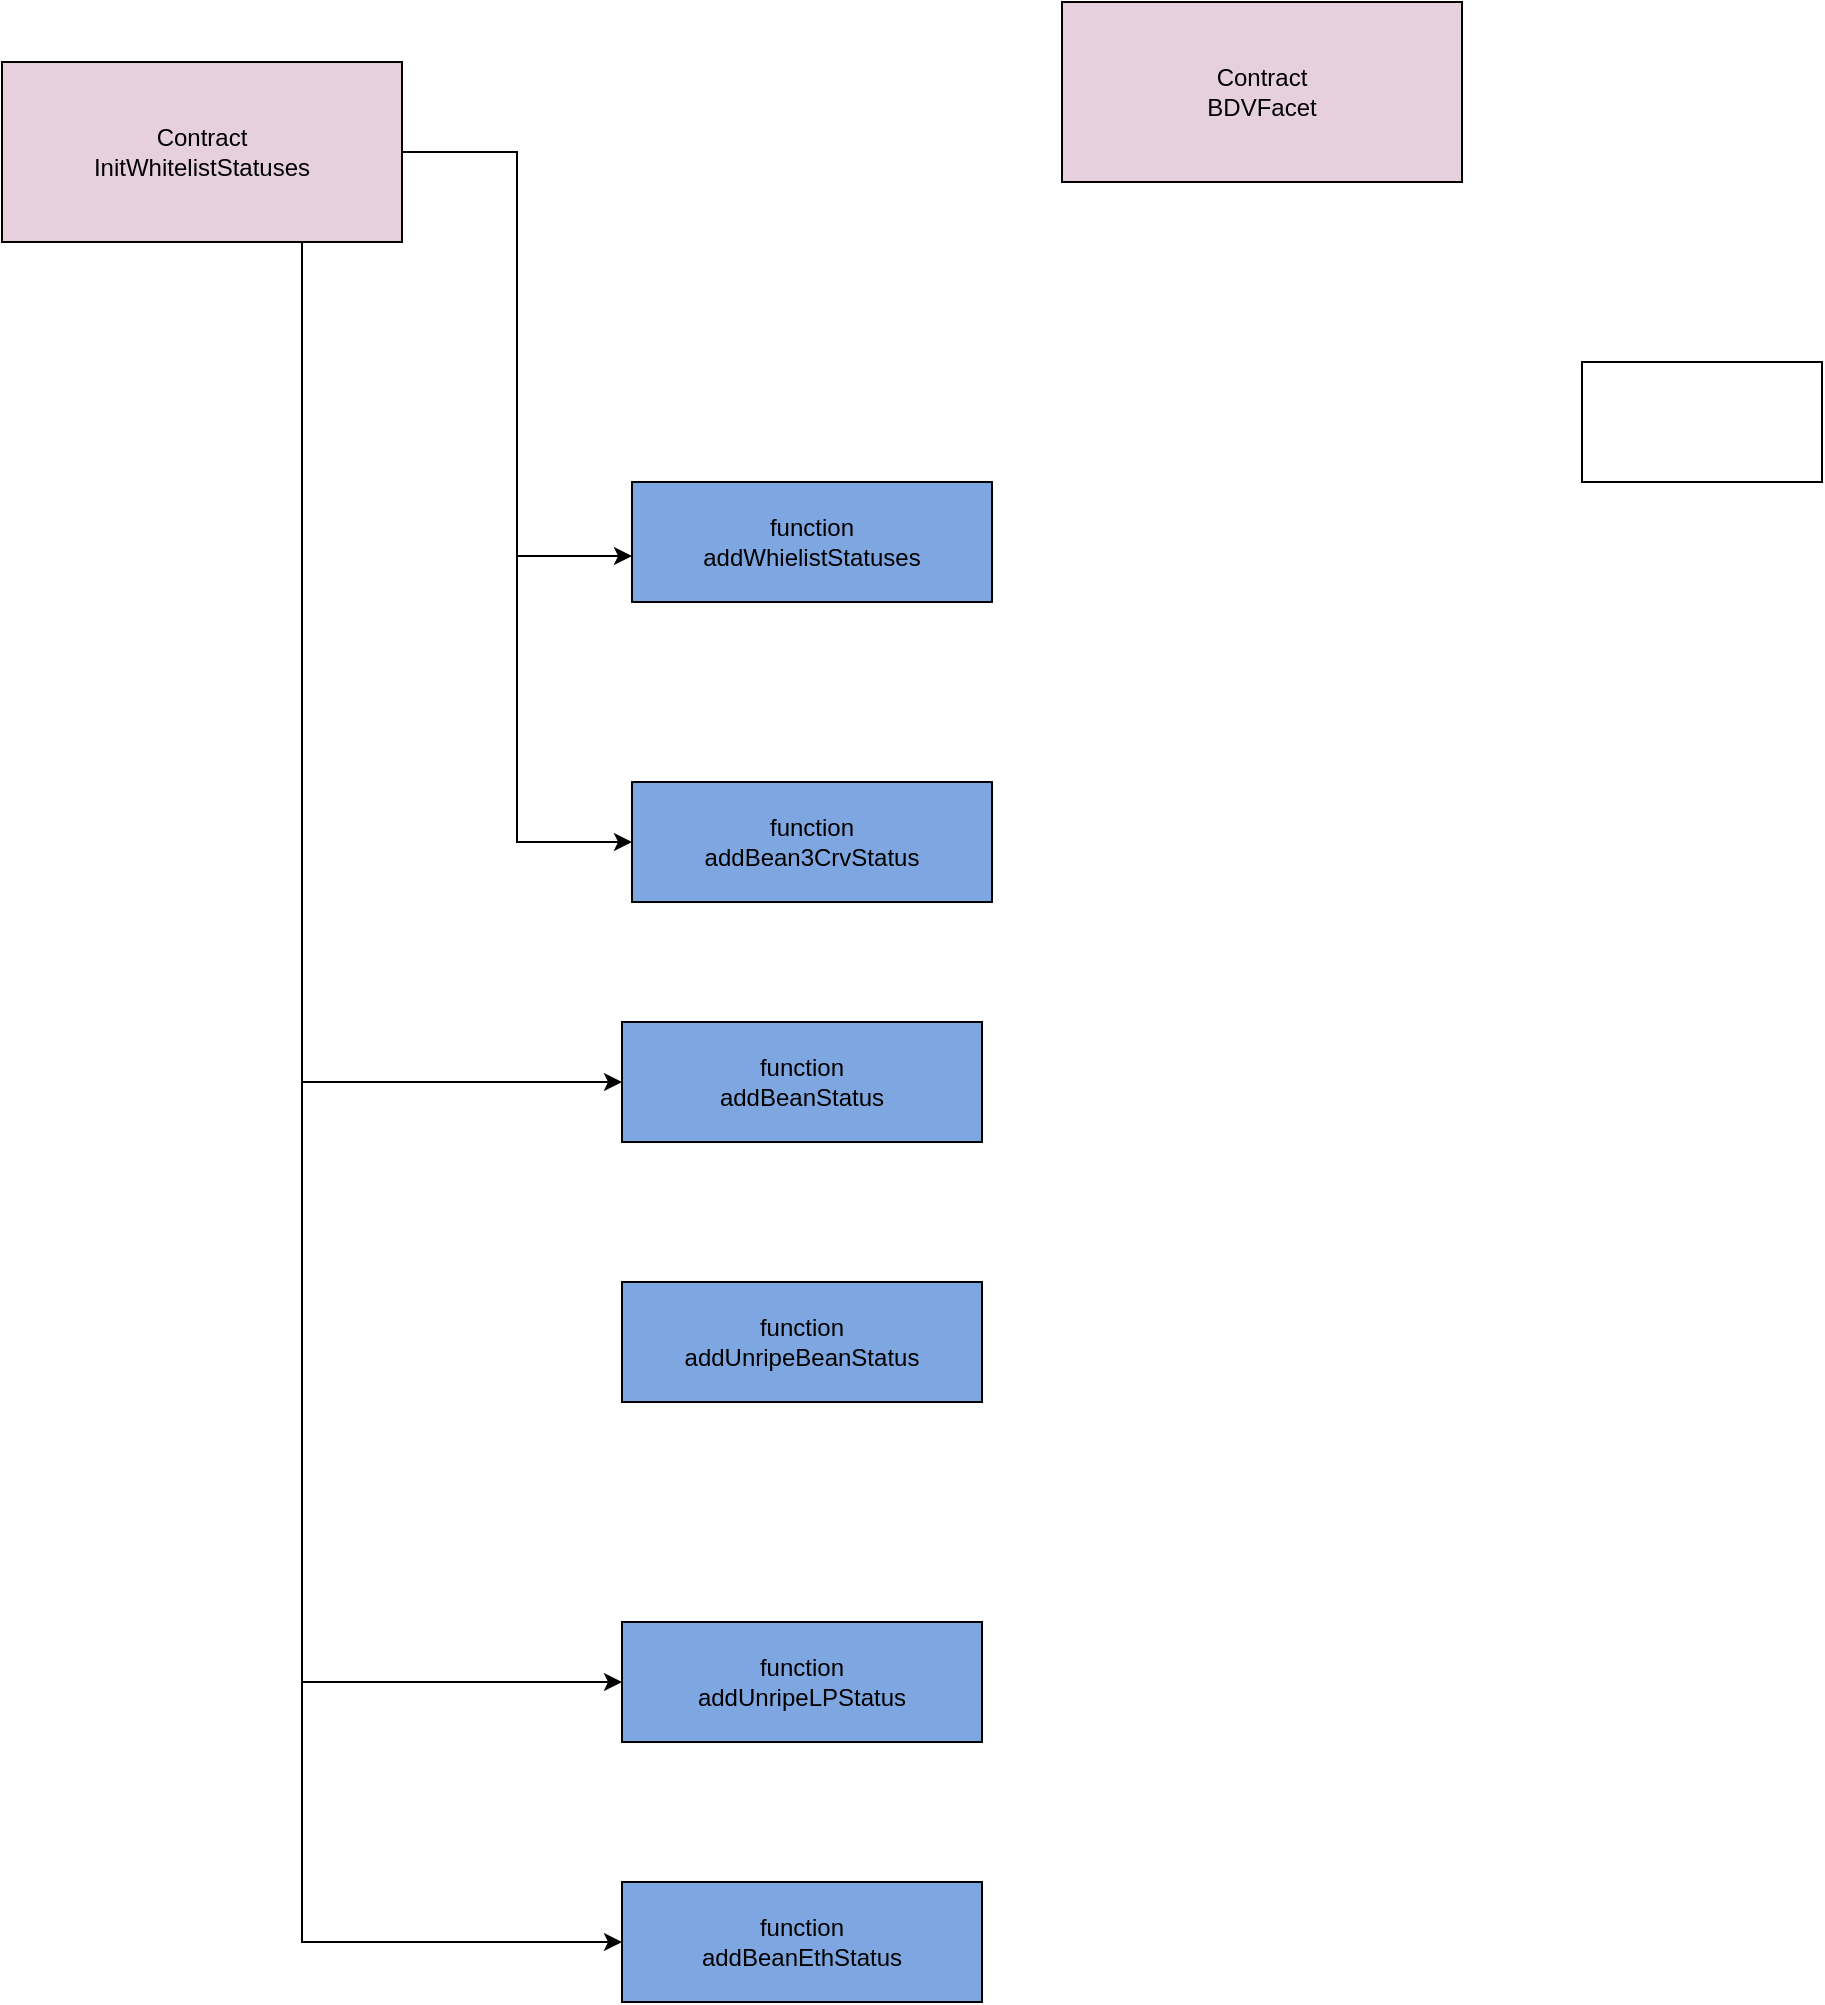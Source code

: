 <mxfile version="24.0.0" type="github">
  <diagram name="Page-1" id="G-6zXEK1sRrUFYiMj41M">
    <mxGraphModel dx="1034" dy="711" grid="1" gridSize="10" guides="1" tooltips="1" connect="1" arrows="1" fold="1" page="1" pageScale="1" pageWidth="850" pageHeight="1100" math="0" shadow="0">
      <root>
        <mxCell id="0" />
        <mxCell id="1" parent="0" />
        <mxCell id="TOrfxqDZ1ky7K3yFx9_m-4" value="" style="edgeStyle=orthogonalEdgeStyle;rounded=0;orthogonalLoop=1;jettySize=auto;html=1;entryX=0;entryY=0.617;entryDx=0;entryDy=0;entryPerimeter=0;" parent="1" source="TOrfxqDZ1ky7K3yFx9_m-1" target="TOrfxqDZ1ky7K3yFx9_m-3" edge="1">
          <mxGeometry relative="1" as="geometry" />
        </mxCell>
        <mxCell id="TOrfxqDZ1ky7K3yFx9_m-10" style="edgeStyle=orthogonalEdgeStyle;rounded=0;orthogonalLoop=1;jettySize=auto;html=1;entryX=0;entryY=0.5;entryDx=0;entryDy=0;" parent="1" source="TOrfxqDZ1ky7K3yFx9_m-1" target="TOrfxqDZ1ky7K3yFx9_m-9" edge="1">
          <mxGeometry relative="1" as="geometry" />
        </mxCell>
        <mxCell id="TOrfxqDZ1ky7K3yFx9_m-13" style="edgeStyle=orthogonalEdgeStyle;rounded=0;orthogonalLoop=1;jettySize=auto;html=1;entryX=0;entryY=0.5;entryDx=0;entryDy=0;" parent="1" source="TOrfxqDZ1ky7K3yFx9_m-1" target="TOrfxqDZ1ky7K3yFx9_m-11" edge="1">
          <mxGeometry relative="1" as="geometry">
            <Array as="points">
              <mxPoint x="260" y="610" />
            </Array>
          </mxGeometry>
        </mxCell>
        <mxCell id="TOrfxqDZ1ky7K3yFx9_m-17" style="edgeStyle=orthogonalEdgeStyle;rounded=0;orthogonalLoop=1;jettySize=auto;html=1;entryX=0;entryY=0.5;entryDx=0;entryDy=0;" parent="1" source="TOrfxqDZ1ky7K3yFx9_m-1" target="TOrfxqDZ1ky7K3yFx9_m-16" edge="1">
          <mxGeometry relative="1" as="geometry">
            <Array as="points">
              <mxPoint x="260" y="910" />
            </Array>
          </mxGeometry>
        </mxCell>
        <mxCell id="TOrfxqDZ1ky7K3yFx9_m-19" style="edgeStyle=orthogonalEdgeStyle;rounded=0;orthogonalLoop=1;jettySize=auto;html=1;entryX=0;entryY=0.5;entryDx=0;entryDy=0;" parent="1" source="TOrfxqDZ1ky7K3yFx9_m-1" target="TOrfxqDZ1ky7K3yFx9_m-18" edge="1">
          <mxGeometry relative="1" as="geometry">
            <Array as="points">
              <mxPoint x="260" y="1040" />
            </Array>
          </mxGeometry>
        </mxCell>
        <mxCell id="TOrfxqDZ1ky7K3yFx9_m-1" value="Contract&lt;br&gt;InitWhitelistStatuses" style="rounded=0;whiteSpace=wrap;html=1;fillColor=#E6D0DE;" parent="1" vertex="1">
          <mxGeometry x="110" y="100" width="200" height="90" as="geometry" />
        </mxCell>
        <mxCell id="TOrfxqDZ1ky7K3yFx9_m-3" value="function&lt;br&gt;addWhielistStatuses" style="whiteSpace=wrap;html=1;rounded=0;fillColor=#7EA6E0;" parent="1" vertex="1">
          <mxGeometry x="425" y="310" width="180" height="60" as="geometry" />
        </mxCell>
        <mxCell id="TOrfxqDZ1ky7K3yFx9_m-9" value="function&lt;br&gt;addBean3CrvStatus" style="whiteSpace=wrap;html=1;rounded=0;fillColor=#7EA6E0;" parent="1" vertex="1">
          <mxGeometry x="425" y="460" width="180" height="60" as="geometry" />
        </mxCell>
        <mxCell id="TOrfxqDZ1ky7K3yFx9_m-11" value="function&lt;br&gt;addBeanStatus" style="whiteSpace=wrap;html=1;rounded=0;fillColor=#7EA6E0;" parent="1" vertex="1">
          <mxGeometry x="420" y="580" width="180" height="60" as="geometry" />
        </mxCell>
        <mxCell id="TOrfxqDZ1ky7K3yFx9_m-14" value="function&lt;br&gt;addUnripeBeanStatus" style="whiteSpace=wrap;html=1;rounded=0;fillColor=#7EA6E0;" parent="1" vertex="1">
          <mxGeometry x="420" y="710" width="180" height="60" as="geometry" />
        </mxCell>
        <mxCell id="TOrfxqDZ1ky7K3yFx9_m-16" value="function&lt;br&gt;addUnripeLPStatus" style="whiteSpace=wrap;html=1;rounded=0;fillColor=#7EA6E0;" parent="1" vertex="1">
          <mxGeometry x="420" y="880" width="180" height="60" as="geometry" />
        </mxCell>
        <mxCell id="TOrfxqDZ1ky7K3yFx9_m-18" value="function&lt;br&gt;addBeanEthStatus" style="whiteSpace=wrap;html=1;rounded=0;fillColor=#7EA6E0;" parent="1" vertex="1">
          <mxGeometry x="420" y="1010" width="180" height="60" as="geometry" />
        </mxCell>
        <mxCell id="rFsBY9ajKE-JGyZe6oww-1" value="Contract&lt;br&gt;BDVFacet" style="rounded=0;whiteSpace=wrap;html=1;fillColor=#E6D0DE;" vertex="1" parent="1">
          <mxGeometry x="640" y="70" width="200" height="90" as="geometry" />
        </mxCell>
        <mxCell id="rFsBY9ajKE-JGyZe6oww-2" value="" style="rounded=0;whiteSpace=wrap;html=1;" vertex="1" parent="1">
          <mxGeometry x="900" y="250" width="120" height="60" as="geometry" />
        </mxCell>
      </root>
    </mxGraphModel>
  </diagram>
</mxfile>
